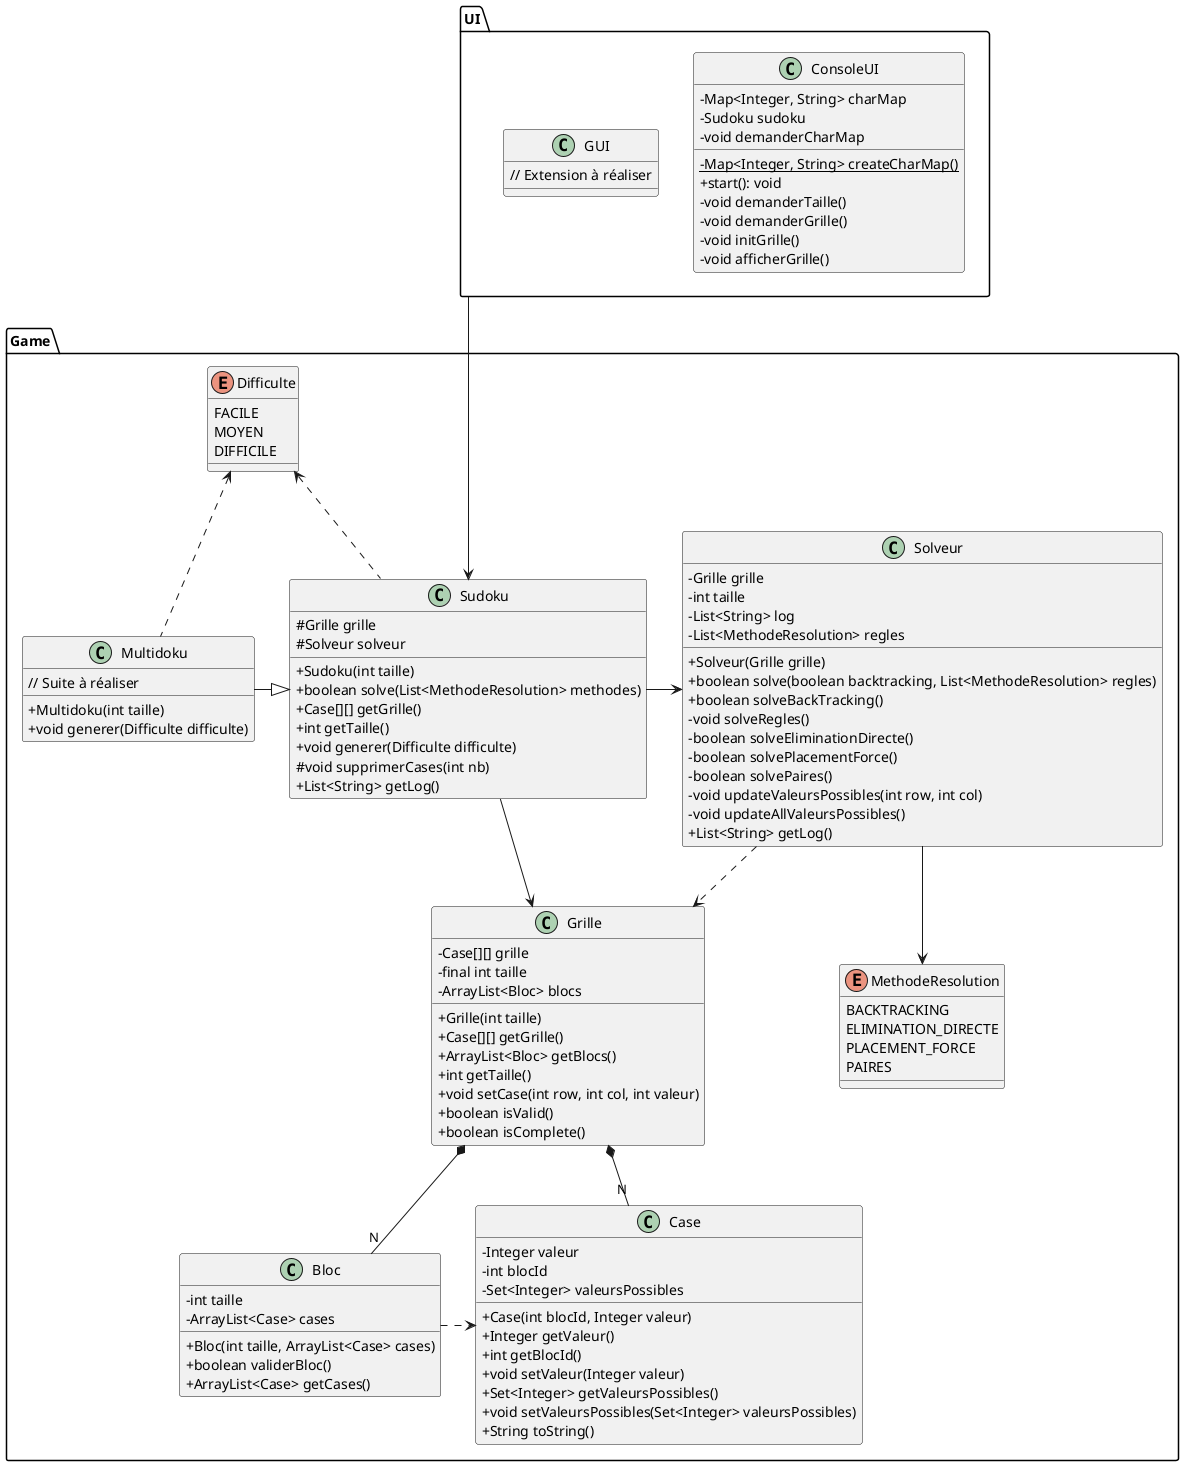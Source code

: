 @startuml
'https://plantuml.com/class-diagram
skinparam classAttributeIconSize 0

package UI {
    class ConsoleUI {
        - Map<Integer, String> charMap
        - Sudoku sudoku
        - {static}Map<Integer, String> createCharMap()
        + start(): void
        - void demanderCharMap
        - void demanderTaille()
        - void demanderGrille()
        - void initGrille()
        - void afficherGrille()
    }

    class GUI {
        // Extension à réaliser
    }
}

UI ---> Game.Sudoku

package Game {
    class Case {
        - Integer valeur
        - int blocId
        - Set<Integer> valeursPossibles

        + Case(int blocId, Integer valeur)
        + Integer getValeur()
        + int getBlocId()
        + void setValeur(Integer valeur)
        + Set<Integer> getValeursPossibles()
        + void setValeursPossibles(Set<Integer> valeursPossibles)
        + String toString()
    }

    class Bloc {
        - int taille
        - ArrayList<Case> cases

        + Bloc(int taille, ArrayList<Case> cases)
        + boolean validerBloc()
        + ArrayList<Case> getCases()
    }

    class Grille {
        - Case[][] grille
        - final int taille
        - ArrayList<Bloc> blocs

        + Grille(int taille)
        + Case[][] getGrille()
        + ArrayList<Bloc> getBlocs()
        + int getTaille()
        + void setCase(int row, int col, int valeur)
        + boolean isValid()
        + boolean isComplete()
    }

    class Sudoku {
        # Grille grille
        # Solveur solveur

        + Sudoku(int taille)
        + boolean solve(List<MethodeResolution> methodes)
        + Case[][] getGrille()
        + int getTaille()
        + void generer(Difficulte difficulte)
        # void supprimerCases(int nb)
        + List<String> getLog()
    }

    enum Difficulte {
        FACILE
        MOYEN
        DIFFICILE
    }

    class Multidoku {
            + Multidoku(int taille)
            + void generer(Difficulte difficulte)
            // Suite à réaliser
        }

    class Solveur {
        - Grille grille
        - int taille
        - List<String> log
        - List<MethodeResolution> regles

        + Solveur(Grille grille)
        + boolean solve(boolean backtracking, List<MethodeResolution> regles)
        + boolean solveBackTracking()
        - void solveRegles()
        - boolean solveEliminationDirecte()
        - boolean solvePlacementForce()
        - boolean solvePaires()
        - void updateValeursPossibles(int row, int col)
        - void updateAllValeursPossibles()
        + List<String> getLog()
    }

    enum MethodeResolution {
        BACKTRACKING
        ELIMINATION_DIRECTE
        PLACEMENT_FORCE
        PAIRES
    }

    Grille *-- "N" Case
    Grille *-- "N" Bloc
    Bloc .> Case
    Sudoku -> Grille
    Sudoku -> Solveur
    Solveur ..>  Grille
    Solveur --> MethodeResolution
    Difficulte <. Sudoku
    Multidoku -|> Sudoku
    Difficulte <.. Multidoku
}
@enduml
